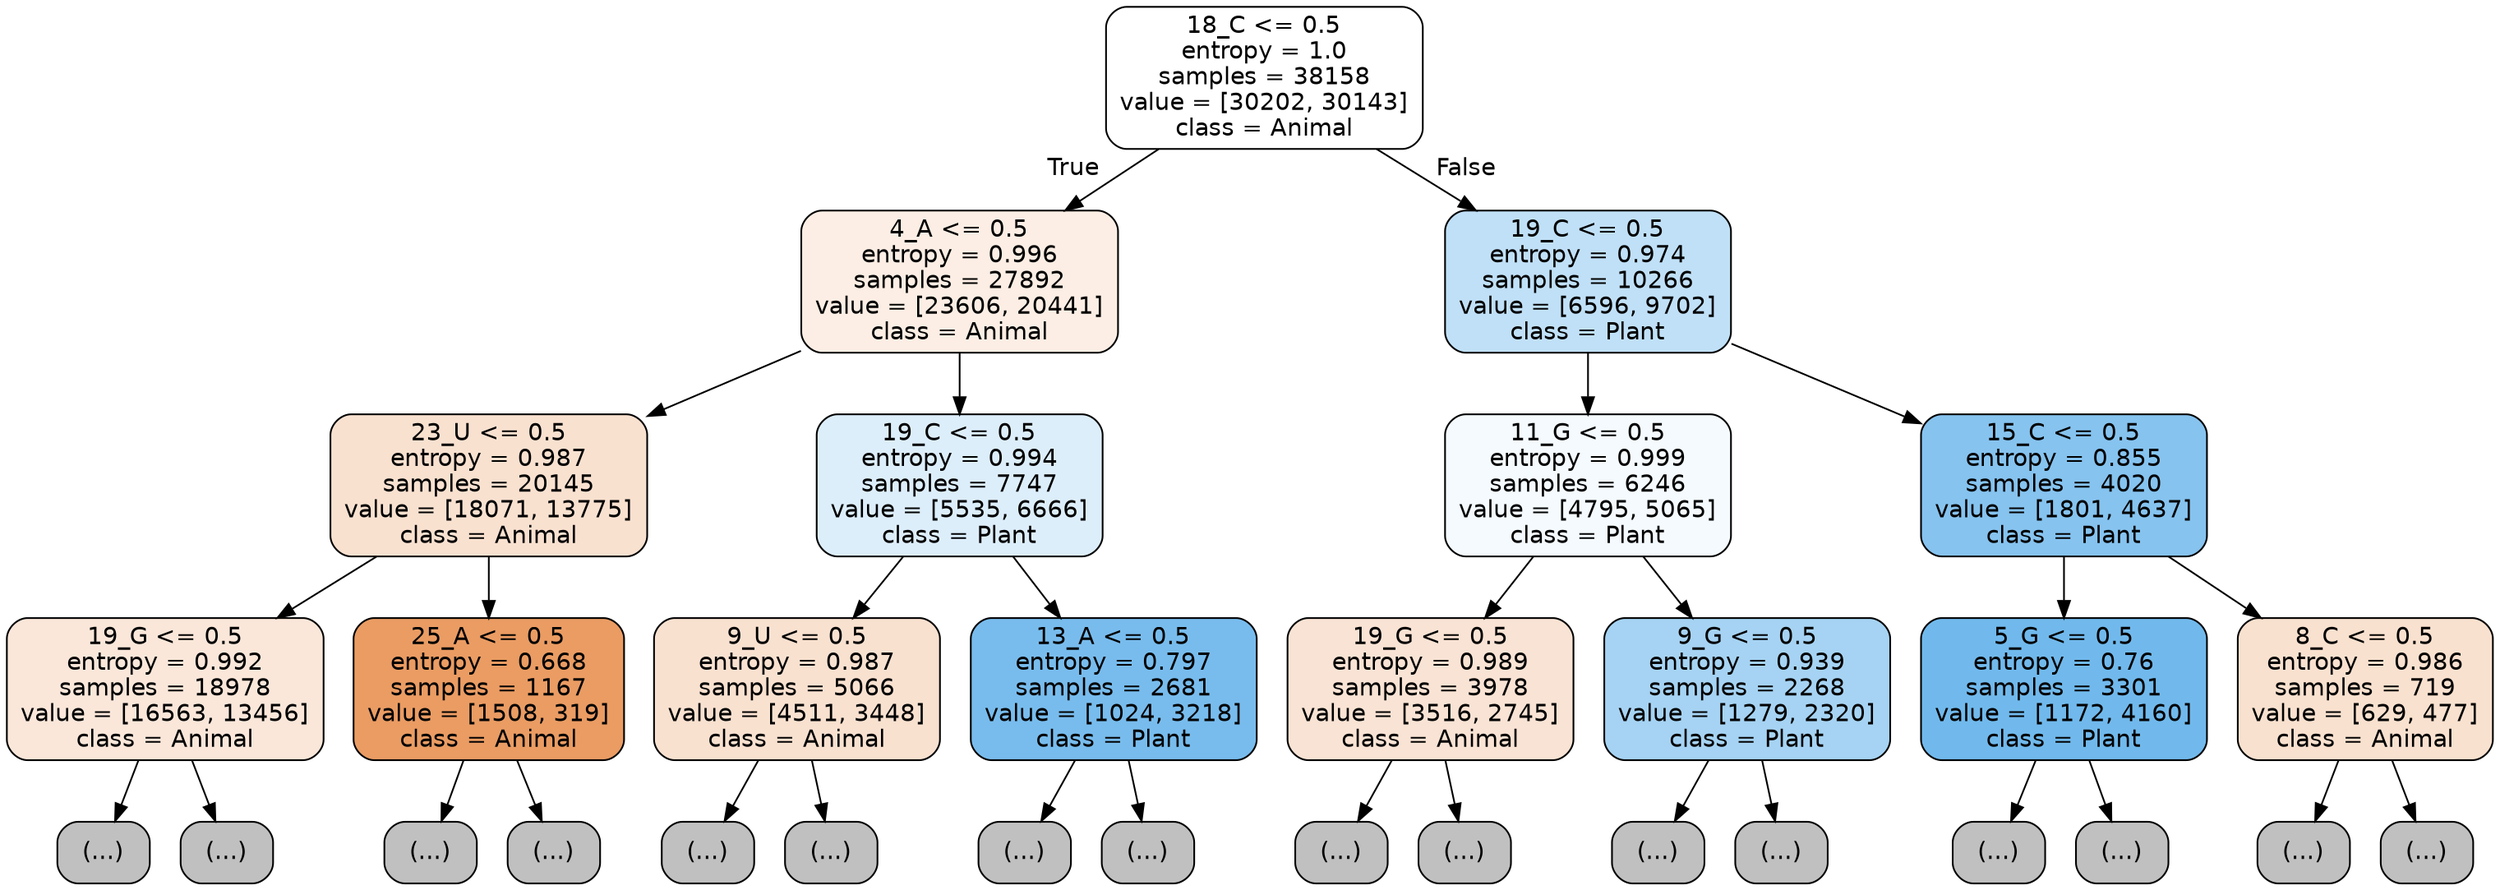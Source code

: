 digraph Tree {
node [shape=box, style="filled, rounded", color="black", fontname="helvetica"] ;
edge [fontname="helvetica"] ;
0 [label="18_C <= 0.5\nentropy = 1.0\nsamples = 38158\nvalue = [30202, 30143]\nclass = Animal", fillcolor="#ffffff"] ;
1 [label="4_A <= 0.5\nentropy = 0.996\nsamples = 27892\nvalue = [23606, 20441]\nclass = Animal", fillcolor="#fceee4"] ;
0 -> 1 [labeldistance=2.5, labelangle=45, headlabel="True"] ;
2 [label="23_U <= 0.5\nentropy = 0.987\nsamples = 20145\nvalue = [18071, 13775]\nclass = Animal", fillcolor="#f9e1d0"] ;
1 -> 2 ;
3 [label="19_G <= 0.5\nentropy = 0.992\nsamples = 18978\nvalue = [16563, 13456]\nclass = Animal", fillcolor="#fae7da"] ;
2 -> 3 ;
4 [label="(...)", fillcolor="#C0C0C0"] ;
3 -> 4 ;
6919 [label="(...)", fillcolor="#C0C0C0"] ;
3 -> 6919 ;
9716 [label="25_A <= 0.5\nentropy = 0.668\nsamples = 1167\nvalue = [1508, 319]\nclass = Animal", fillcolor="#ea9c63"] ;
2 -> 9716 ;
9717 [label="(...)", fillcolor="#C0C0C0"] ;
9716 -> 9717 ;
10202 [label="(...)", fillcolor="#C0C0C0"] ;
9716 -> 10202 ;
10221 [label="19_C <= 0.5\nentropy = 0.994\nsamples = 7747\nvalue = [5535, 6666]\nclass = Plant", fillcolor="#ddeefb"] ;
1 -> 10221 ;
10222 [label="9_U <= 0.5\nentropy = 0.987\nsamples = 5066\nvalue = [4511, 3448]\nclass = Animal", fillcolor="#f9e1d0"] ;
10221 -> 10222 ;
10223 [label="(...)", fillcolor="#C0C0C0"] ;
10222 -> 10223 ;
12000 [label="(...)", fillcolor="#C0C0C0"] ;
10222 -> 12000 ;
12637 [label="13_A <= 0.5\nentropy = 0.797\nsamples = 2681\nvalue = [1024, 3218]\nclass = Plant", fillcolor="#78bced"] ;
10221 -> 12637 ;
12638 [label="(...)", fillcolor="#C0C0C0"] ;
12637 -> 12638 ;
13195 [label="(...)", fillcolor="#C0C0C0"] ;
12637 -> 13195 ;
13342 [label="19_C <= 0.5\nentropy = 0.974\nsamples = 10266\nvalue = [6596, 9702]\nclass = Plant", fillcolor="#c0e0f7"] ;
0 -> 13342 [labeldistance=2.5, labelangle=-45, headlabel="False"] ;
13343 [label="11_G <= 0.5\nentropy = 0.999\nsamples = 6246\nvalue = [4795, 5065]\nclass = Plant", fillcolor="#f4fafe"] ;
13342 -> 13343 ;
13344 [label="19_G <= 0.5\nentropy = 0.989\nsamples = 3978\nvalue = [3516, 2745]\nclass = Animal", fillcolor="#f9e3d4"] ;
13343 -> 13344 ;
13345 [label="(...)", fillcolor="#C0C0C0"] ;
13344 -> 13345 ;
14844 [label="(...)", fillcolor="#C0C0C0"] ;
13344 -> 14844 ;
15249 [label="9_G <= 0.5\nentropy = 0.939\nsamples = 2268\nvalue = [1279, 2320]\nclass = Plant", fillcolor="#a6d3f3"] ;
13343 -> 15249 ;
15250 [label="(...)", fillcolor="#C0C0C0"] ;
15249 -> 15250 ;
15899 [label="(...)", fillcolor="#C0C0C0"] ;
15249 -> 15899 ;
16110 [label="15_C <= 0.5\nentropy = 0.855\nsamples = 4020\nvalue = [1801, 4637]\nclass = Plant", fillcolor="#86c3ef"] ;
13342 -> 16110 ;
16111 [label="5_G <= 0.5\nentropy = 0.76\nsamples = 3301\nvalue = [1172, 4160]\nclass = Plant", fillcolor="#71b9ec"] ;
16110 -> 16111 ;
16112 [label="(...)", fillcolor="#C0C0C0"] ;
16111 -> 16112 ;
16707 [label="(...)", fillcolor="#C0C0C0"] ;
16111 -> 16707 ;
16884 [label="8_C <= 0.5\nentropy = 0.986\nsamples = 719\nvalue = [629, 477]\nclass = Animal", fillcolor="#f9e1cf"] ;
16110 -> 16884 ;
16885 [label="(...)", fillcolor="#C0C0C0"] ;
16884 -> 16885 ;
17062 [label="(...)", fillcolor="#C0C0C0"] ;
16884 -> 17062 ;
}